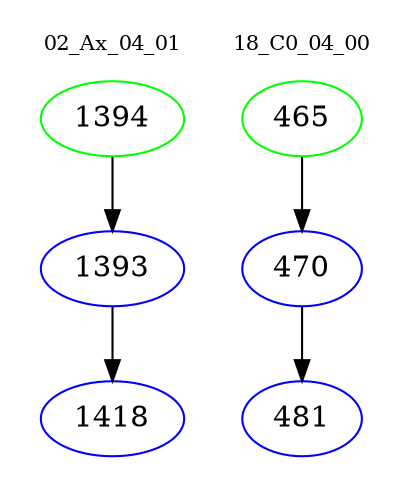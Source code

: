 digraph{
subgraph cluster_0 {
color = white
label = "02_Ax_04_01";
fontsize=10;
T0_1394 [label="1394", color="green"]
T0_1394 -> T0_1393 [color="black"]
T0_1393 [label="1393", color="blue"]
T0_1393 -> T0_1418 [color="black"]
T0_1418 [label="1418", color="blue"]
}
subgraph cluster_1 {
color = white
label = "18_C0_04_00";
fontsize=10;
T1_465 [label="465", color="green"]
T1_465 -> T1_470 [color="black"]
T1_470 [label="470", color="blue"]
T1_470 -> T1_481 [color="black"]
T1_481 [label="481", color="blue"]
}
}
